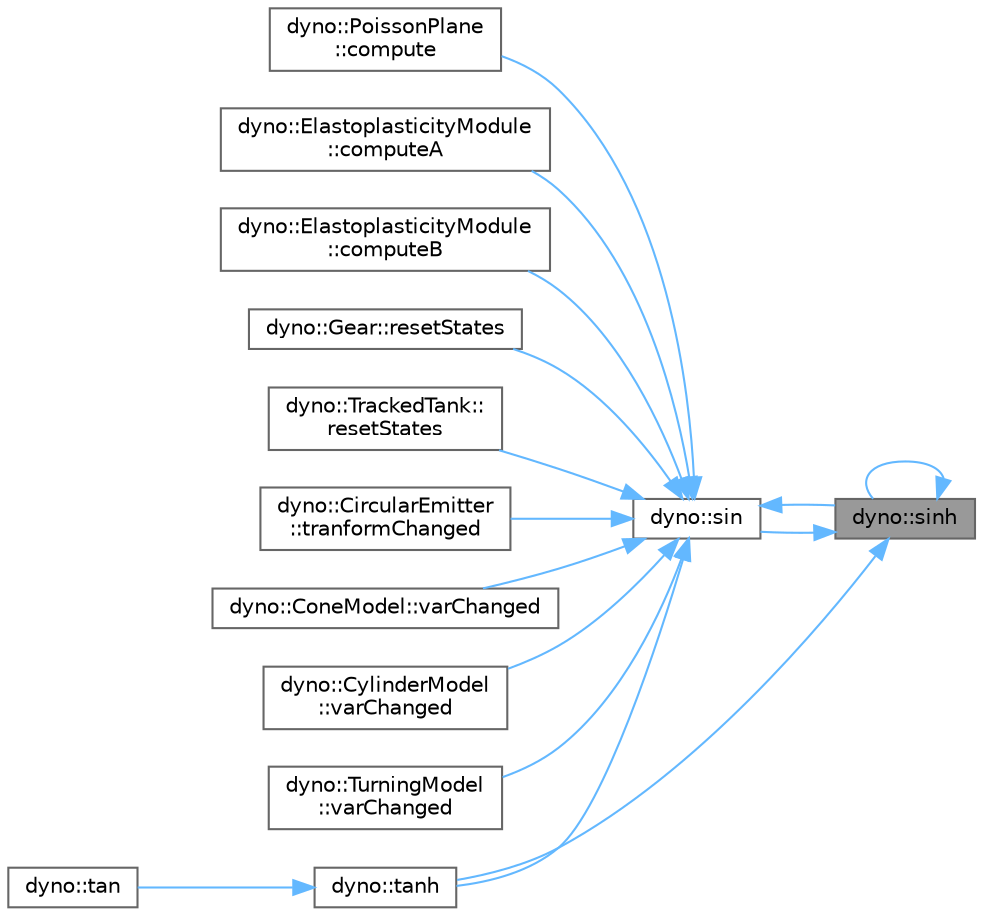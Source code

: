 digraph "dyno::sinh"
{
 // LATEX_PDF_SIZE
  bgcolor="transparent";
  edge [fontname=Helvetica,fontsize=10,labelfontname=Helvetica,labelfontsize=10];
  node [fontname=Helvetica,fontsize=10,shape=box,height=0.2,width=0.4];
  rankdir="RL";
  Node1 [id="Node000001",label="dyno::sinh",height=0.2,width=0.4,color="gray40", fillcolor="grey60", style="filled", fontcolor="black",tooltip=" "];
  Node1 -> Node2 [id="edge1_Node000001_Node000002",dir="back",color="steelblue1",style="solid",tooltip=" "];
  Node2 [id="Node000002",label="dyno::sin",height=0.2,width=0.4,color="grey40", fillcolor="white", style="filled",URL="$namespacedyno.html#a45d70d118bacb800d4011955d52c6d21",tooltip=" "];
  Node2 -> Node3 [id="edge2_Node000002_Node000003",dir="back",color="steelblue1",style="solid",tooltip=" "];
  Node3 [id="Node000003",label="dyno::PoissonPlane\l::compute",height=0.2,width=0.4,color="grey40", fillcolor="white", style="filled",URL="$classdyno_1_1_poisson_plane.html#a9dde148d1190376b325f435e4336f575",tooltip=" "];
  Node2 -> Node4 [id="edge3_Node000002_Node000004",dir="back",color="steelblue1",style="solid",tooltip=" "];
  Node4 [id="Node000004",label="dyno::ElastoplasticityModule\l::computeA",height=0.2,width=0.4,color="grey40", fillcolor="white", style="filled",URL="$classdyno_1_1_elastoplasticity_module.html#a8e57c70686295740c6da0bb3b713662c",tooltip=" "];
  Node2 -> Node5 [id="edge4_Node000002_Node000005",dir="back",color="steelblue1",style="solid",tooltip=" "];
  Node5 [id="Node000005",label="dyno::ElastoplasticityModule\l::computeB",height=0.2,width=0.4,color="grey40", fillcolor="white", style="filled",URL="$classdyno_1_1_elastoplasticity_module.html#a24ae8391c46cdbe872cd9c86036b3bcf",tooltip=" "];
  Node2 -> Node6 [id="edge5_Node000002_Node000006",dir="back",color="steelblue1",style="solid",tooltip=" "];
  Node6 [id="Node000006",label="dyno::Gear::resetStates",height=0.2,width=0.4,color="grey40", fillcolor="white", style="filled",URL="$classdyno_1_1_gear.html#aafd03adf97208b59c483c5dd786252ba",tooltip=" "];
  Node2 -> Node7 [id="edge6_Node000002_Node000007",dir="back",color="steelblue1",style="solid",tooltip=" "];
  Node7 [id="Node000007",label="dyno::TrackedTank::\lresetStates",height=0.2,width=0.4,color="grey40", fillcolor="white", style="filled",URL="$classdyno_1_1_tracked_tank.html#a95d381c3ba3ab94c958bc2d39ad95dbd",tooltip=" "];
  Node2 -> Node1 [id="edge7_Node000002_Node000001",dir="back",color="steelblue1",style="solid",tooltip=" "];
  Node2 -> Node8 [id="edge8_Node000002_Node000008",dir="back",color="steelblue1",style="solid",tooltip=" "];
  Node8 [id="Node000008",label="dyno::tanh",height=0.2,width=0.4,color="grey40", fillcolor="white", style="filled",URL="$namespacedyno.html#a2b24162d63909bb8d346cdbc8ef3f8de",tooltip=" "];
  Node8 -> Node9 [id="edge9_Node000008_Node000009",dir="back",color="steelblue1",style="solid",tooltip=" "];
  Node9 [id="Node000009",label="dyno::tan",height=0.2,width=0.4,color="grey40", fillcolor="white", style="filled",URL="$namespacedyno.html#a73ea0f9d3df090790a74819185dbce46",tooltip=" "];
  Node2 -> Node10 [id="edge10_Node000002_Node000010",dir="back",color="steelblue1",style="solid",tooltip=" "];
  Node10 [id="Node000010",label="dyno::CircularEmitter\l::tranformChanged",height=0.2,width=0.4,color="grey40", fillcolor="white", style="filled",URL="$classdyno_1_1_circular_emitter.html#af73709597e8402f2c9f2ba039459a98d",tooltip=" "];
  Node2 -> Node11 [id="edge11_Node000002_Node000011",dir="back",color="steelblue1",style="solid",tooltip=" "];
  Node11 [id="Node000011",label="dyno::ConeModel::varChanged",height=0.2,width=0.4,color="grey40", fillcolor="white", style="filled",URL="$classdyno_1_1_cone_model.html#afa29de240a8510d868b240d03f13f9d0",tooltip=" "];
  Node2 -> Node12 [id="edge12_Node000002_Node000012",dir="back",color="steelblue1",style="solid",tooltip=" "];
  Node12 [id="Node000012",label="dyno::CylinderModel\l::varChanged",height=0.2,width=0.4,color="grey40", fillcolor="white", style="filled",URL="$classdyno_1_1_cylinder_model.html#ad2cf139510d2938d13ba101cefcc04b4",tooltip=" "];
  Node2 -> Node13 [id="edge13_Node000002_Node000013",dir="back",color="steelblue1",style="solid",tooltip=" "];
  Node13 [id="Node000013",label="dyno::TurningModel\l::varChanged",height=0.2,width=0.4,color="grey40", fillcolor="white", style="filled",URL="$classdyno_1_1_turning_model.html#ad17163cc4fb3d4245a8609f9b1c4fdee",tooltip=" "];
  Node1 -> Node1 [id="edge14_Node000001_Node000001",dir="back",color="steelblue1",style="solid",tooltip=" "];
  Node1 -> Node8 [id="edge15_Node000001_Node000008",dir="back",color="steelblue1",style="solid",tooltip=" "];
}
